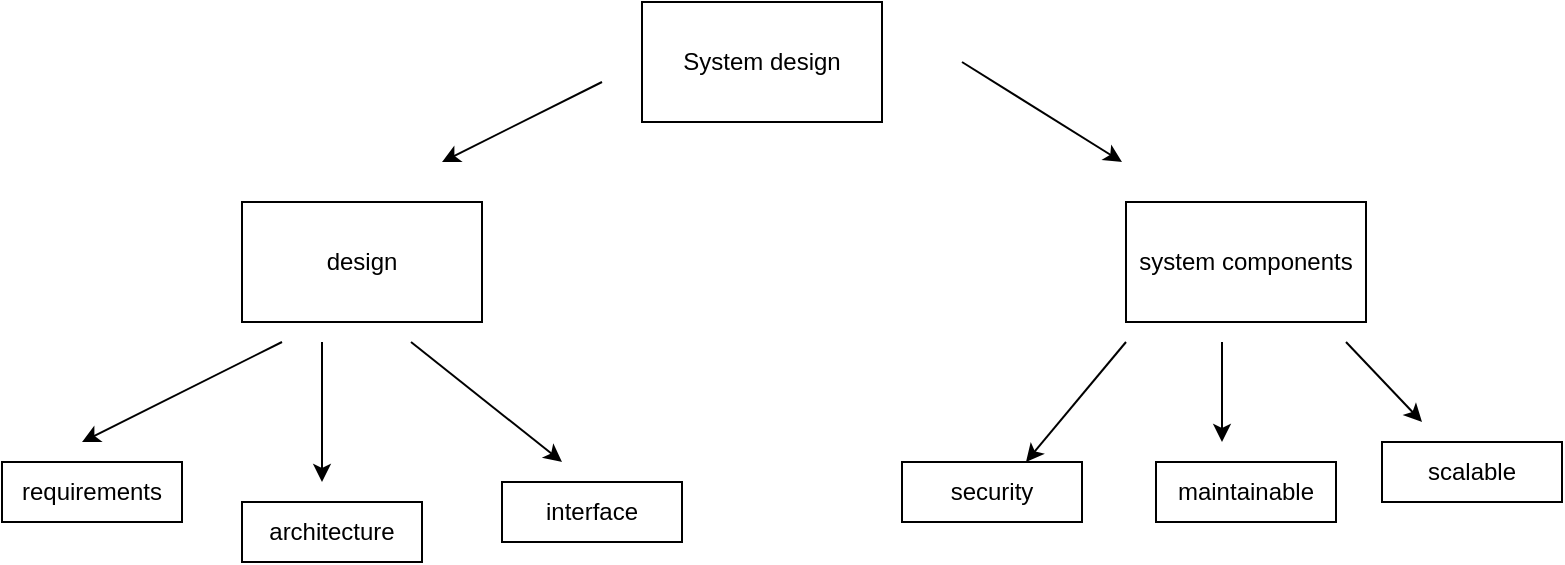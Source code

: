<mxfile version="20.5.1" type="github">
  <diagram id="b-3_nBFT4ox5sPCMC2E0" name="Page-1">
    <mxGraphModel dx="935" dy="646" grid="1" gridSize="10" guides="1" tooltips="1" connect="1" arrows="1" fold="1" page="1" pageScale="1" pageWidth="827" pageHeight="1169" math="0" shadow="0">
      <root>
        <mxCell id="0" />
        <mxCell id="1" parent="0" />
        <mxCell id="v9ZvAXwRec3-zUpxoSs1-1" value="System design" style="rounded=0;whiteSpace=wrap;html=1;" vertex="1" parent="1">
          <mxGeometry x="340" y="60" width="120" height="60" as="geometry" />
        </mxCell>
        <mxCell id="v9ZvAXwRec3-zUpxoSs1-2" value="" style="endArrow=classic;html=1;rounded=0;" edge="1" parent="1">
          <mxGeometry width="50" height="50" relative="1" as="geometry">
            <mxPoint x="320" y="100" as="sourcePoint" />
            <mxPoint x="240" y="140" as="targetPoint" />
          </mxGeometry>
        </mxCell>
        <mxCell id="v9ZvAXwRec3-zUpxoSs1-4" value="design" style="rounded=0;whiteSpace=wrap;html=1;" vertex="1" parent="1">
          <mxGeometry x="140" y="160" width="120" height="60" as="geometry" />
        </mxCell>
        <mxCell id="v9ZvAXwRec3-zUpxoSs1-6" value="" style="endArrow=classic;html=1;rounded=0;" edge="1" parent="1">
          <mxGeometry width="50" height="50" relative="1" as="geometry">
            <mxPoint x="160" y="230" as="sourcePoint" />
            <mxPoint x="60" y="280" as="targetPoint" />
          </mxGeometry>
        </mxCell>
        <mxCell id="v9ZvAXwRec3-zUpxoSs1-7" value="" style="endArrow=classic;html=1;rounded=0;" edge="1" parent="1">
          <mxGeometry width="50" height="50" relative="1" as="geometry">
            <mxPoint x="180" y="230" as="sourcePoint" />
            <mxPoint x="180" y="300" as="targetPoint" />
          </mxGeometry>
        </mxCell>
        <mxCell id="v9ZvAXwRec3-zUpxoSs1-8" value="" style="endArrow=classic;html=1;rounded=0;" edge="1" parent="1">
          <mxGeometry width="50" height="50" relative="1" as="geometry">
            <mxPoint x="224.5" y="230" as="sourcePoint" />
            <mxPoint x="300" y="290" as="targetPoint" />
          </mxGeometry>
        </mxCell>
        <mxCell id="v9ZvAXwRec3-zUpxoSs1-13" value="interface" style="rounded=0;whiteSpace=wrap;html=1;" vertex="1" parent="1">
          <mxGeometry x="270" y="300" width="90" height="30" as="geometry" />
        </mxCell>
        <mxCell id="v9ZvAXwRec3-zUpxoSs1-14" value="architecture" style="rounded=0;whiteSpace=wrap;html=1;" vertex="1" parent="1">
          <mxGeometry x="140" y="310" width="90" height="30" as="geometry" />
        </mxCell>
        <mxCell id="v9ZvAXwRec3-zUpxoSs1-15" value="requirements" style="rounded=0;whiteSpace=wrap;html=1;" vertex="1" parent="1">
          <mxGeometry x="20" y="290" width="90" height="30" as="geometry" />
        </mxCell>
        <mxCell id="v9ZvAXwRec3-zUpxoSs1-26" value="" style="endArrow=classic;html=1;rounded=0;" edge="1" parent="1">
          <mxGeometry width="50" height="50" relative="1" as="geometry">
            <mxPoint x="500" y="90" as="sourcePoint" />
            <mxPoint x="580" y="140" as="targetPoint" />
          </mxGeometry>
        </mxCell>
        <mxCell id="v9ZvAXwRec3-zUpxoSs1-27" value="system components" style="rounded=0;whiteSpace=wrap;html=1;" vertex="1" parent="1">
          <mxGeometry x="582" y="160" width="120" height="60" as="geometry" />
        </mxCell>
        <mxCell id="v9ZvAXwRec3-zUpxoSs1-29" value="" style="endArrow=classic;html=1;rounded=0;" edge="1" parent="1">
          <mxGeometry width="50" height="50" relative="1" as="geometry">
            <mxPoint x="582" y="230" as="sourcePoint" />
            <mxPoint x="532" y="290" as="targetPoint" />
          </mxGeometry>
        </mxCell>
        <mxCell id="v9ZvAXwRec3-zUpxoSs1-30" value="" style="endArrow=classic;html=1;rounded=0;" edge="1" parent="1">
          <mxGeometry width="50" height="50" relative="1" as="geometry">
            <mxPoint x="630" y="230" as="sourcePoint" />
            <mxPoint x="630" y="280" as="targetPoint" />
          </mxGeometry>
        </mxCell>
        <mxCell id="v9ZvAXwRec3-zUpxoSs1-31" value="" style="endArrow=classic;html=1;rounded=0;" edge="1" parent="1">
          <mxGeometry width="50" height="50" relative="1" as="geometry">
            <mxPoint x="692" y="230" as="sourcePoint" />
            <mxPoint x="730" y="270" as="targetPoint" />
          </mxGeometry>
        </mxCell>
        <mxCell id="v9ZvAXwRec3-zUpxoSs1-32" value="scalable" style="rounded=0;whiteSpace=wrap;html=1;" vertex="1" parent="1">
          <mxGeometry x="710" y="280" width="90" height="30" as="geometry" />
        </mxCell>
        <mxCell id="v9ZvAXwRec3-zUpxoSs1-33" value="maintainable" style="rounded=0;whiteSpace=wrap;html=1;" vertex="1" parent="1">
          <mxGeometry x="597" y="290" width="90" height="30" as="geometry" />
        </mxCell>
        <mxCell id="v9ZvAXwRec3-zUpxoSs1-34" value="security" style="rounded=0;whiteSpace=wrap;html=1;" vertex="1" parent="1">
          <mxGeometry x="470" y="290" width="90" height="30" as="geometry" />
        </mxCell>
      </root>
    </mxGraphModel>
  </diagram>
</mxfile>
